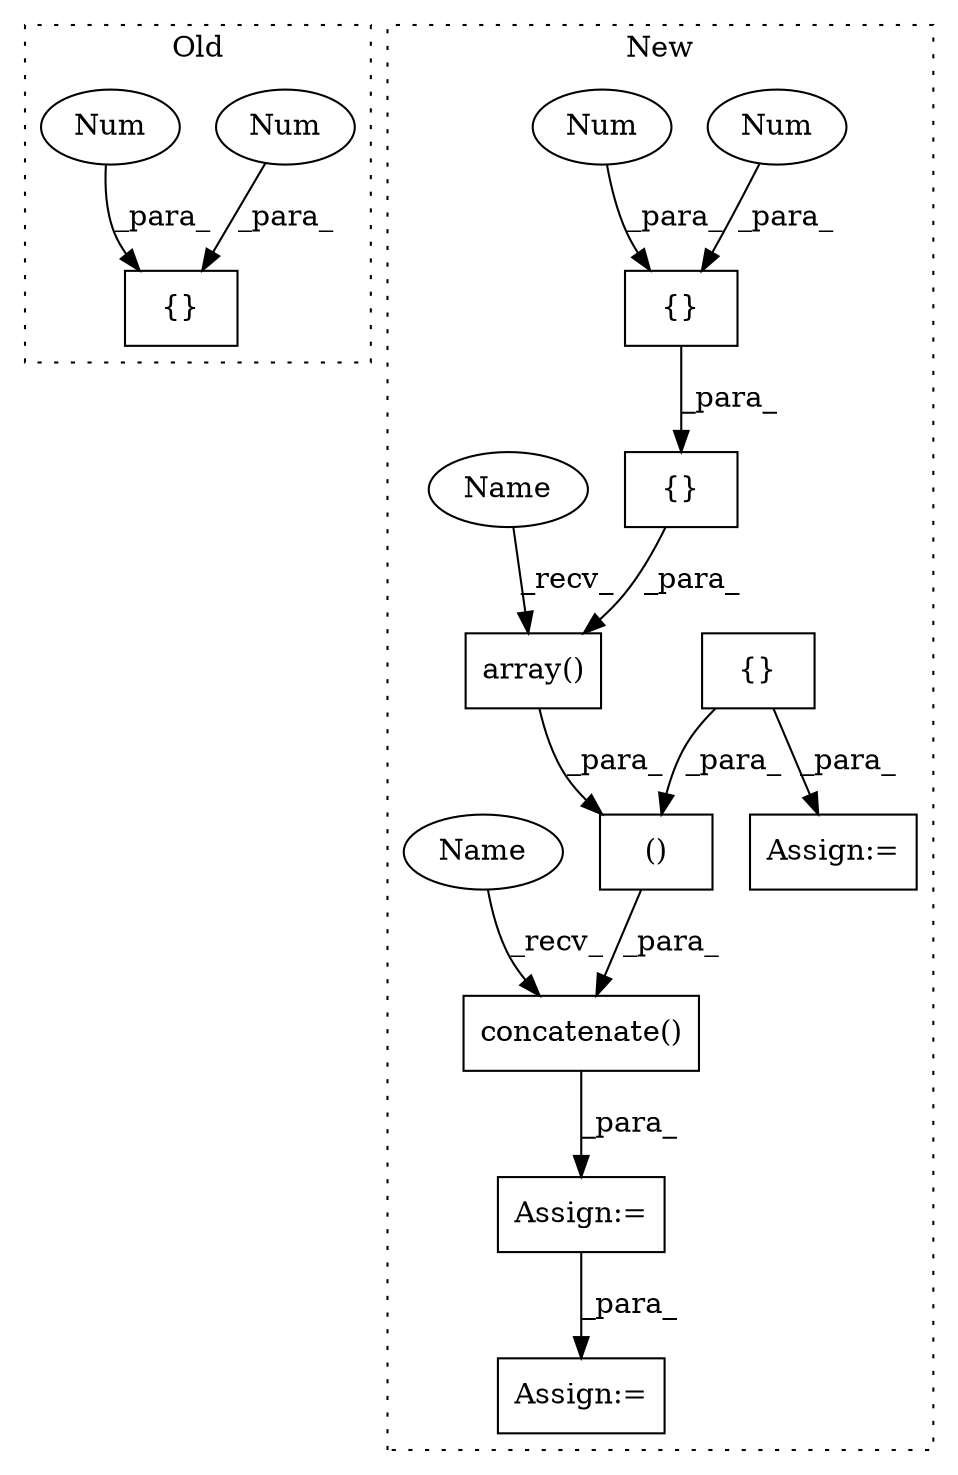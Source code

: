digraph G {
subgraph cluster0 {
1 [label="{}" a="59" s="80,85" l="1,0" shape="box"];
12 [label="Num" a="76" s="81" l="1" shape="ellipse"];
13 [label="Num" a="76" s="84" l="1" shape="ellipse"];
label = "Old";
style="dotted";
}
subgraph cluster1 {
2 [label="concatenate()" a="75" s="160,203" l="15,9" shape="box"];
3 [label="Assign:=" a="68" s="560" l="3" shape="box"];
4 [label="{}" a="59" s="93,100" l="1,0" shape="box"];
5 [label="Assign:=" a="68" s="223" l="3" shape="box"];
6 [label="()" a="54" s="188" l="14" shape="box"];
7 [label="{}" a="59" s="132,137" l="1,0" shape="box"];
8 [label="array()" a="75" s="122,139" l="9,1" shape="box"];
9 [label="{}" a="59" s="131,138" l="1,0" shape="box"];
10 [label="Num" a="76" s="136" l="1" shape="ellipse"];
11 [label="Num" a="76" s="133" l="1" shape="ellipse"];
14 [label="Assign:=" a="68" s="157" l="3" shape="box"];
15 [label="Name" a="87" s="122" l="2" shape="ellipse"];
16 [label="Name" a="87" s="160" l="2" shape="ellipse"];
label = "New";
style="dotted";
}
2 -> 14 [label="_para_"];
4 -> 5 [label="_para_"];
4 -> 6 [label="_para_"];
6 -> 2 [label="_para_"];
7 -> 9 [label="_para_"];
8 -> 6 [label="_para_"];
9 -> 8 [label="_para_"];
10 -> 7 [label="_para_"];
11 -> 7 [label="_para_"];
12 -> 1 [label="_para_"];
13 -> 1 [label="_para_"];
14 -> 3 [label="_para_"];
15 -> 8 [label="_recv_"];
16 -> 2 [label="_recv_"];
}